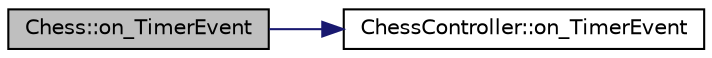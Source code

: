 digraph G
{
  bgcolor="transparent";
  edge [fontname="Helvetica",fontsize="10",labelfontname="Helvetica",labelfontsize="10"];
  node [fontname="Helvetica",fontsize="10",shape=record];
  rankdir=LR;
  Node1 [label="Chess::on_TimerEvent",height=0.2,width=0.4,color="black", fillcolor="grey75", style="filled" fontcolor="black"];
  Node1 -> Node2 [color="midnightblue",fontsize="10",style="solid",fontname="Helvetica"];
  Node2 [label="ChessController::on_TimerEvent",height=0.2,width=0.4,color="black",URL="$dd/ded/classChessController.html#a9e97b5ee14d0c3428e04c876776292e2",tooltip="Handle when a timer event has been signaled."];
}
